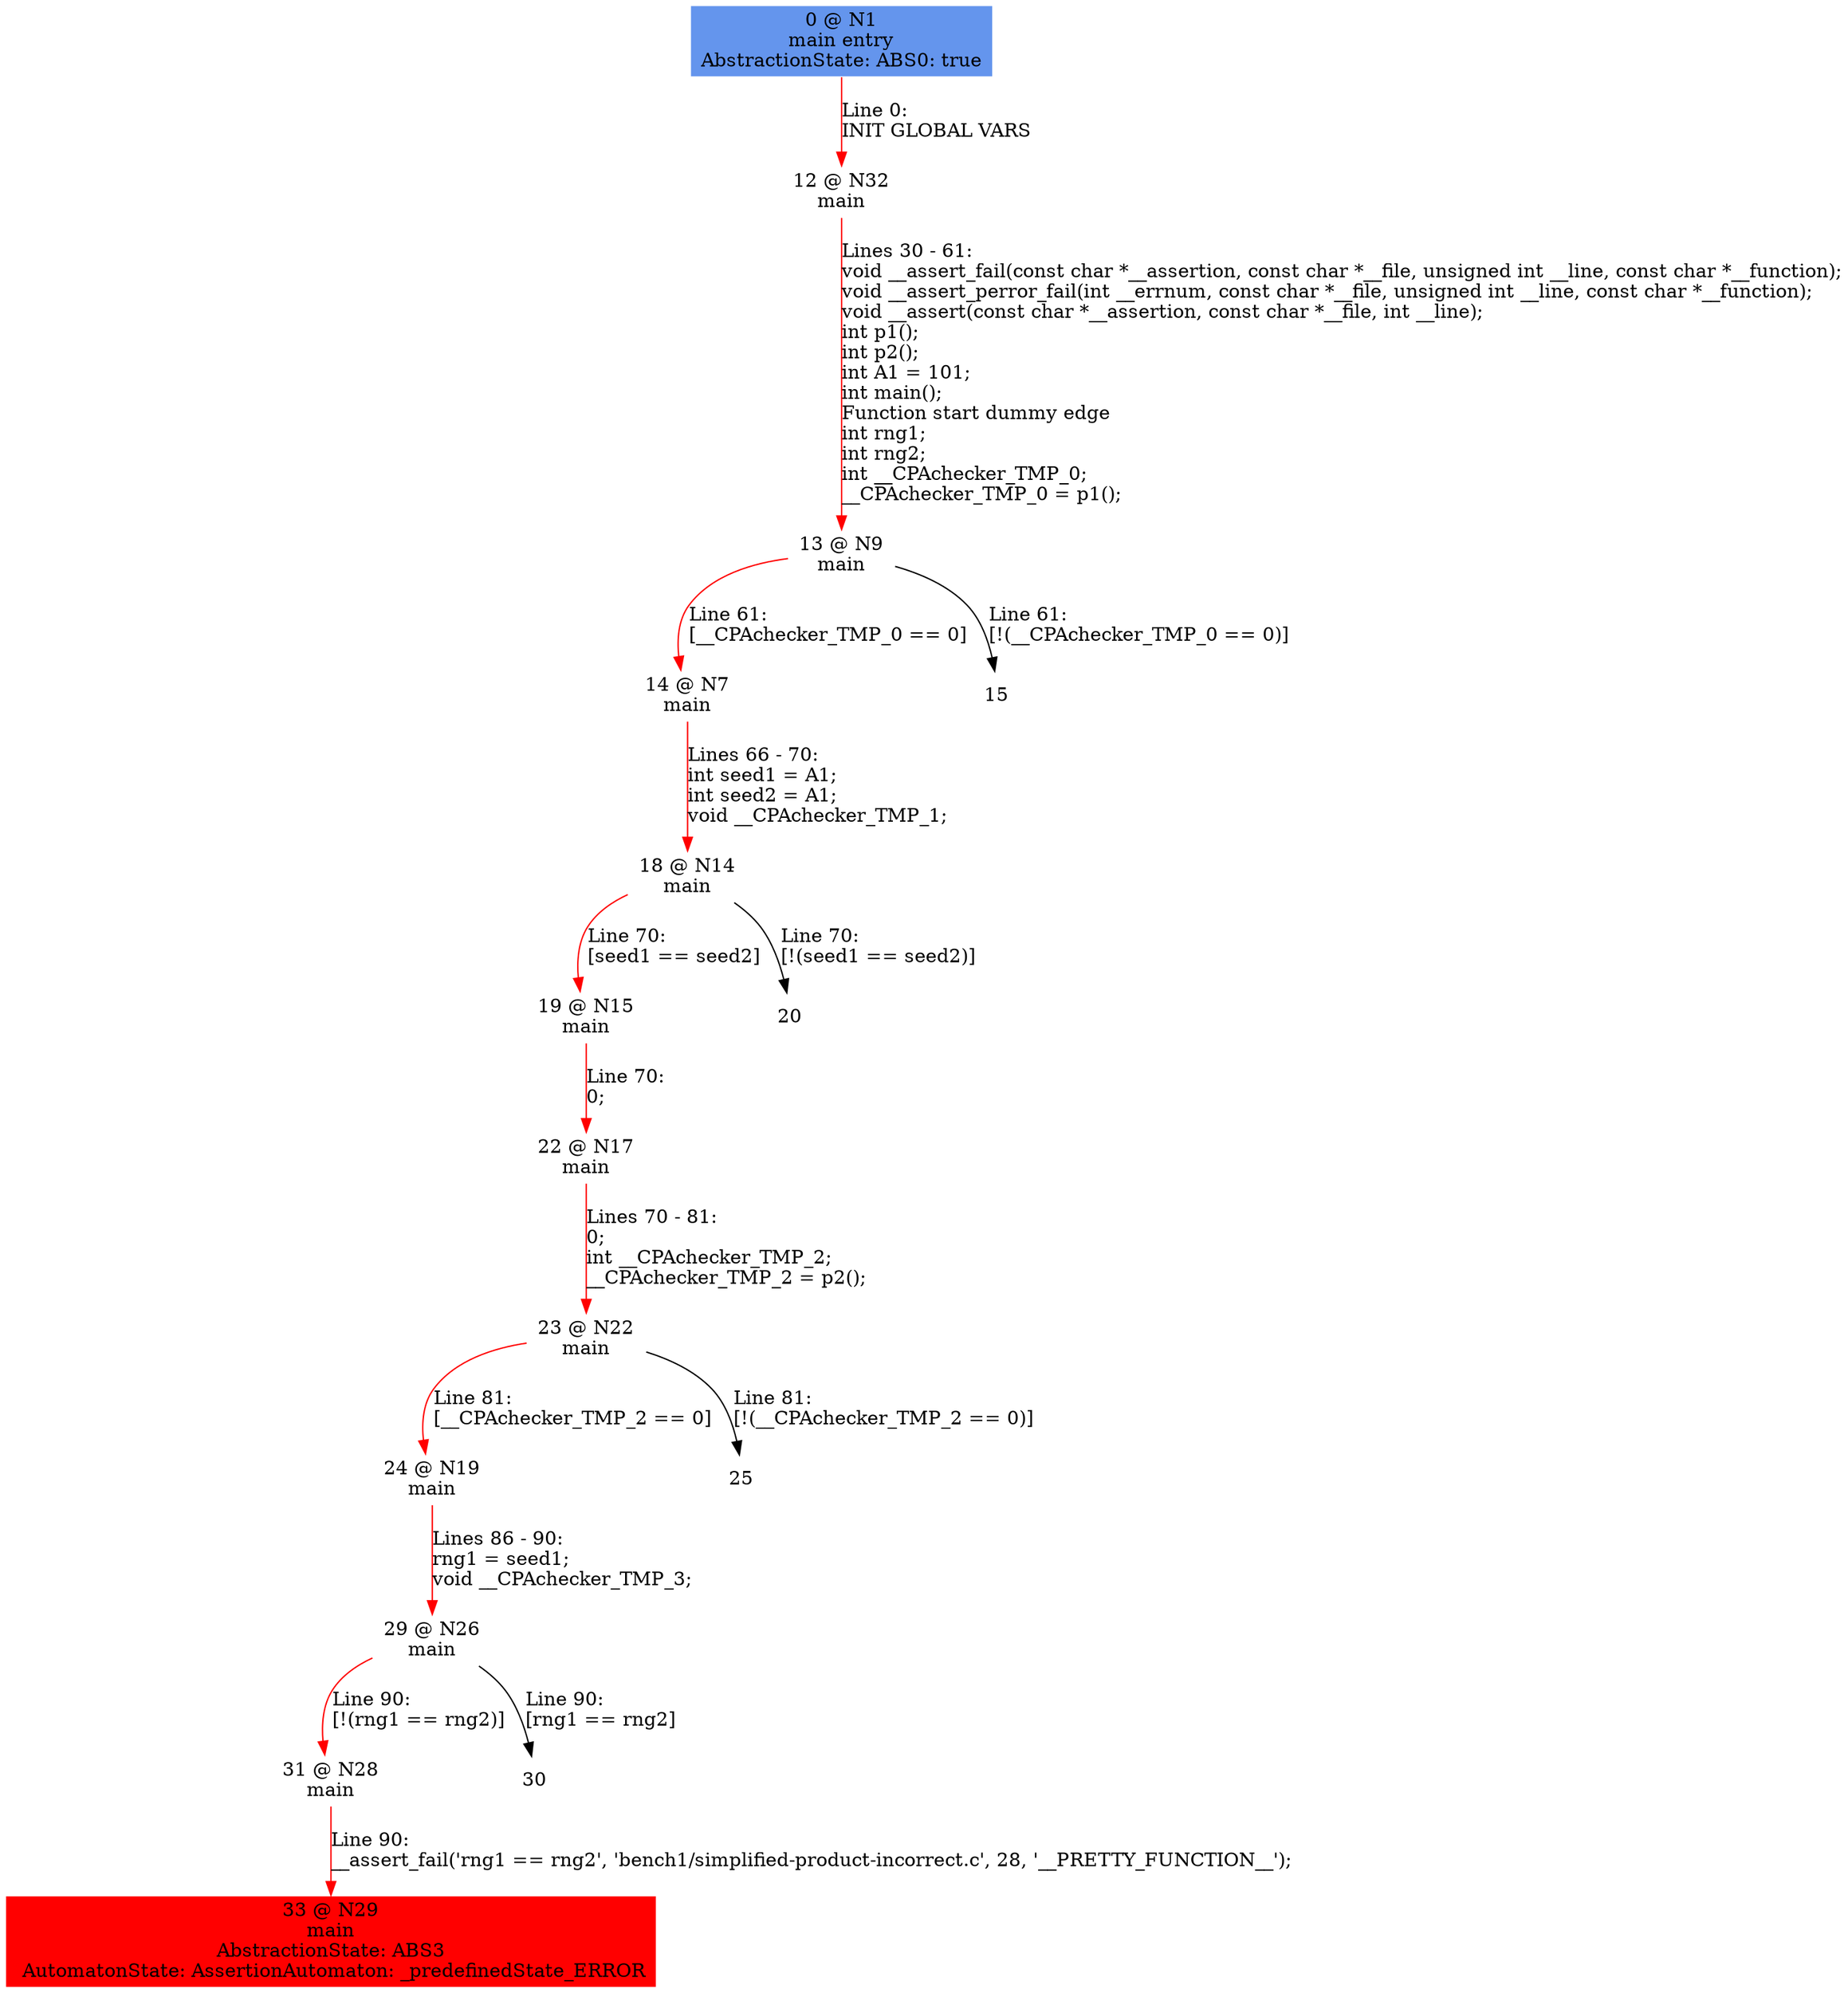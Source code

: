 digraph ARG {
node [style="filled" shape="box" color="white"]
0 [fillcolor="cornflowerblue" label="0 @ N1\nmain entry\nAbstractionState: ABS0: true\n" id="0"]
12 [label="12 @ N32\nmain\n" id="12"]
13 [label="13 @ N9\nmain\n" id="13"]
14 [label="14 @ N7\nmain\n" id="14"]
18 [label="18 @ N14\nmain\n" id="18"]
19 [label="19 @ N15\nmain\n" id="19"]
22 [label="22 @ N17\nmain\n" id="22"]
23 [label="23 @ N22\nmain\n" id="23"]
24 [label="24 @ N19\nmain\n" id="24"]
29 [label="29 @ N26\nmain\n" id="29"]
31 [label="31 @ N28\nmain\n" id="31"]
33 [fillcolor="red" label="33 @ N29\nmain\nAbstractionState: ABS3\n AutomatonState: AssertionAutomaton: _predefinedState_ERROR\n" id="33"]
0 -> 12 [color="red" label="Line 0: \lINIT GLOBAL VARS\l" id="0 -> 12"]
12 -> 13 [color="red" label="Lines 30 - 61: \lvoid __assert_fail(const char *__assertion, const char *__file, unsigned int __line, const char *__function);\lvoid __assert_perror_fail(int __errnum, const char *__file, unsigned int __line, const char *__function);\lvoid __assert(const char *__assertion, const char *__file, int __line);\lint p1();\lint p2();\lint A1 = 101;\lint main();\lFunction start dummy edge\lint rng1;\lint rng2;\lint __CPAchecker_TMP_0;\l__CPAchecker_TMP_0 = p1();\l" id="12 -> 13"]
13 -> 14 [color="red" label="Line 61: \l[__CPAchecker_TMP_0 == 0]\l" id="13 -> 14"]
13 -> 15 [label="Line 61: \l[!(__CPAchecker_TMP_0 == 0)]\l" id="13 -> 15"]
14 -> 18 [color="red" label="Lines 66 - 70: \lint seed1 = A1;\lint seed2 = A1;\lvoid __CPAchecker_TMP_1;\l" id="14 -> 18"]
18 -> 19 [color="red" label="Line 70: \l[seed1 == seed2]\l" id="18 -> 19"]
18 -> 20 [label="Line 70: \l[!(seed1 == seed2)]\l" id="18 -> 20"]
19 -> 22 [color="red" label="Line 70: \l0;\l" id="19 -> 22"]
22 -> 23 [color="red" label="Lines 70 - 81: \l0;\lint __CPAchecker_TMP_2;\l__CPAchecker_TMP_2 = p2();\l" id="22 -> 23"]
23 -> 24 [color="red" label="Line 81: \l[__CPAchecker_TMP_2 == 0]\l" id="23 -> 24"]
23 -> 25 [label="Line 81: \l[!(__CPAchecker_TMP_2 == 0)]\l" id="23 -> 25"]
24 -> 29 [color="red" label="Lines 86 - 90: \lrng1 = seed1;\lvoid __CPAchecker_TMP_3;\l" id="24 -> 29"]
29 -> 30 [label="Line 90: \l[rng1 == rng2]\l" id="29 -> 30"]
29 -> 31 [color="red" label="Line 90: \l[!(rng1 == rng2)]\l" id="29 -> 31"]
31 -> 33 [color="red" label="Line 90: \l__assert_fail('rng1 == rng2', 'bench1/simplified-product-incorrect.c', 28, '__PRETTY_FUNCTION__');\l" id="31 -> 33"]
}
